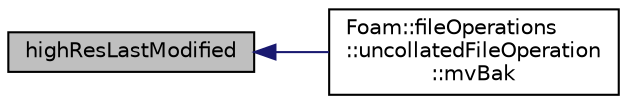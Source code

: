 digraph "highResLastModified"
{
  bgcolor="transparent";
  edge [fontname="Helvetica",fontsize="10",labelfontname="Helvetica",labelfontsize="10"];
  node [fontname="Helvetica",fontsize="10",shape=record];
  rankdir="LR";
  Node1 [label="highResLastModified",height=0.2,width=0.4,color="black", fillcolor="grey75", style="filled" fontcolor="black"];
  Node1 -> Node2 [dir="back",color="midnightblue",fontsize="10",style="solid",fontname="Helvetica"];
  Node2 [label="Foam::fileOperations\l::uncollatedFileOperation\l::mvBak",height=0.2,width=0.4,color="black",URL="$classFoam_1_1fileOperations_1_1uncollatedFileOperation.html#acebc5921bcb8f8a452ac6c48d1ff66f1",tooltip="Rename to a corresponding backup file. "];
}
